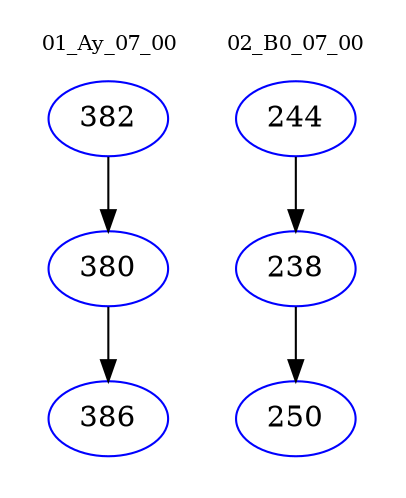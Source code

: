 digraph{
subgraph cluster_0 {
color = white
label = "01_Ay_07_00";
fontsize=10;
T0_382 [label="382", color="blue"]
T0_382 -> T0_380 [color="black"]
T0_380 [label="380", color="blue"]
T0_380 -> T0_386 [color="black"]
T0_386 [label="386", color="blue"]
}
subgraph cluster_1 {
color = white
label = "02_B0_07_00";
fontsize=10;
T1_244 [label="244", color="blue"]
T1_244 -> T1_238 [color="black"]
T1_238 [label="238", color="blue"]
T1_238 -> T1_250 [color="black"]
T1_250 [label="250", color="blue"]
}
}

